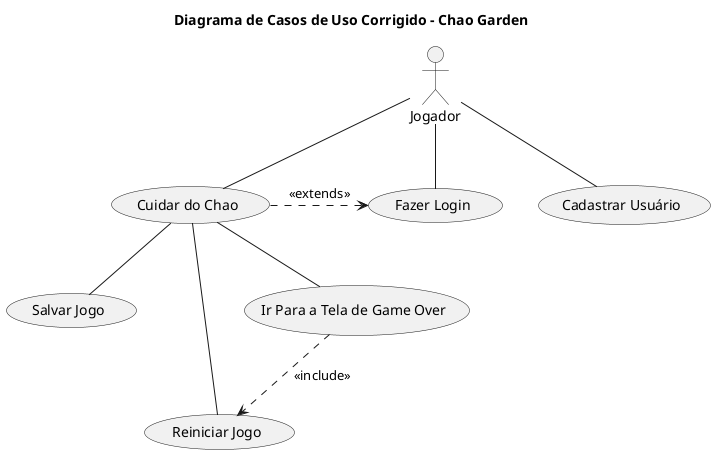 @startuml
title Diagrama de Casos de Uso Corrigido - Chao Garden

actor Jogador

usecase "Cadastrar Usuário" as UC_Cadastro
usecase "Fazer Login" as UC_Login
usecase "Cuidar do Chao" as UC_Cuidar
usecase "Salvar Jogo" as UC_Salvar
usecase "Reiniciar Jogo" as UC_Reiniciar
usecase "Ir Para a Tela de Game Over" as UC_GameOver

Jogador -- UC_Cadastro
Jogador -- UC_Login
Jogador -- UC_Cuidar

UC_Cuidar .> UC_Login : <<extends>>
(UC_Cuidar) -- UC_Salvar
(UC_Cuidar) -- UC_Reiniciar
UC_Cuidar -- UC_GameOver
UC_GameOver ..> UC_Reiniciar: <<include>>

@enduml
